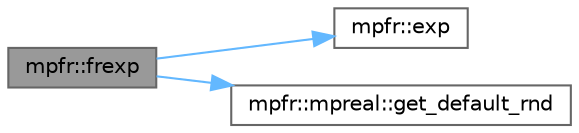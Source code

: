 digraph "mpfr::frexp"
{
 // LATEX_PDF_SIZE
  bgcolor="transparent";
  edge [fontname=Helvetica,fontsize=10,labelfontname=Helvetica,labelfontsize=10];
  node [fontname=Helvetica,fontsize=10,shape=box,height=0.2,width=0.4];
  rankdir="LR";
  Node1 [id="Node000001",label="mpfr::frexp",height=0.2,width=0.4,color="gray40", fillcolor="grey60", style="filled", fontcolor="black",tooltip=" "];
  Node1 -> Node2 [id="edge3_Node000001_Node000002",color="steelblue1",style="solid",tooltip=" "];
  Node2 [id="Node000002",label="mpfr::exp",height=0.2,width=0.4,color="grey40", fillcolor="white", style="filled",URL="$namespacempfr.html#abe917cc83d7ef362269d6b65bfdf7d4b",tooltip=" "];
  Node1 -> Node3 [id="edge4_Node000001_Node000003",color="steelblue1",style="solid",tooltip=" "];
  Node3 [id="Node000003",label="mpfr::mpreal::get_default_rnd",height=0.2,width=0.4,color="grey40", fillcolor="white", style="filled",URL="$classmpfr_1_1mpreal.html#ae0bdf9ca1838bd5851ac1c7c6b360553",tooltip=" "];
}
